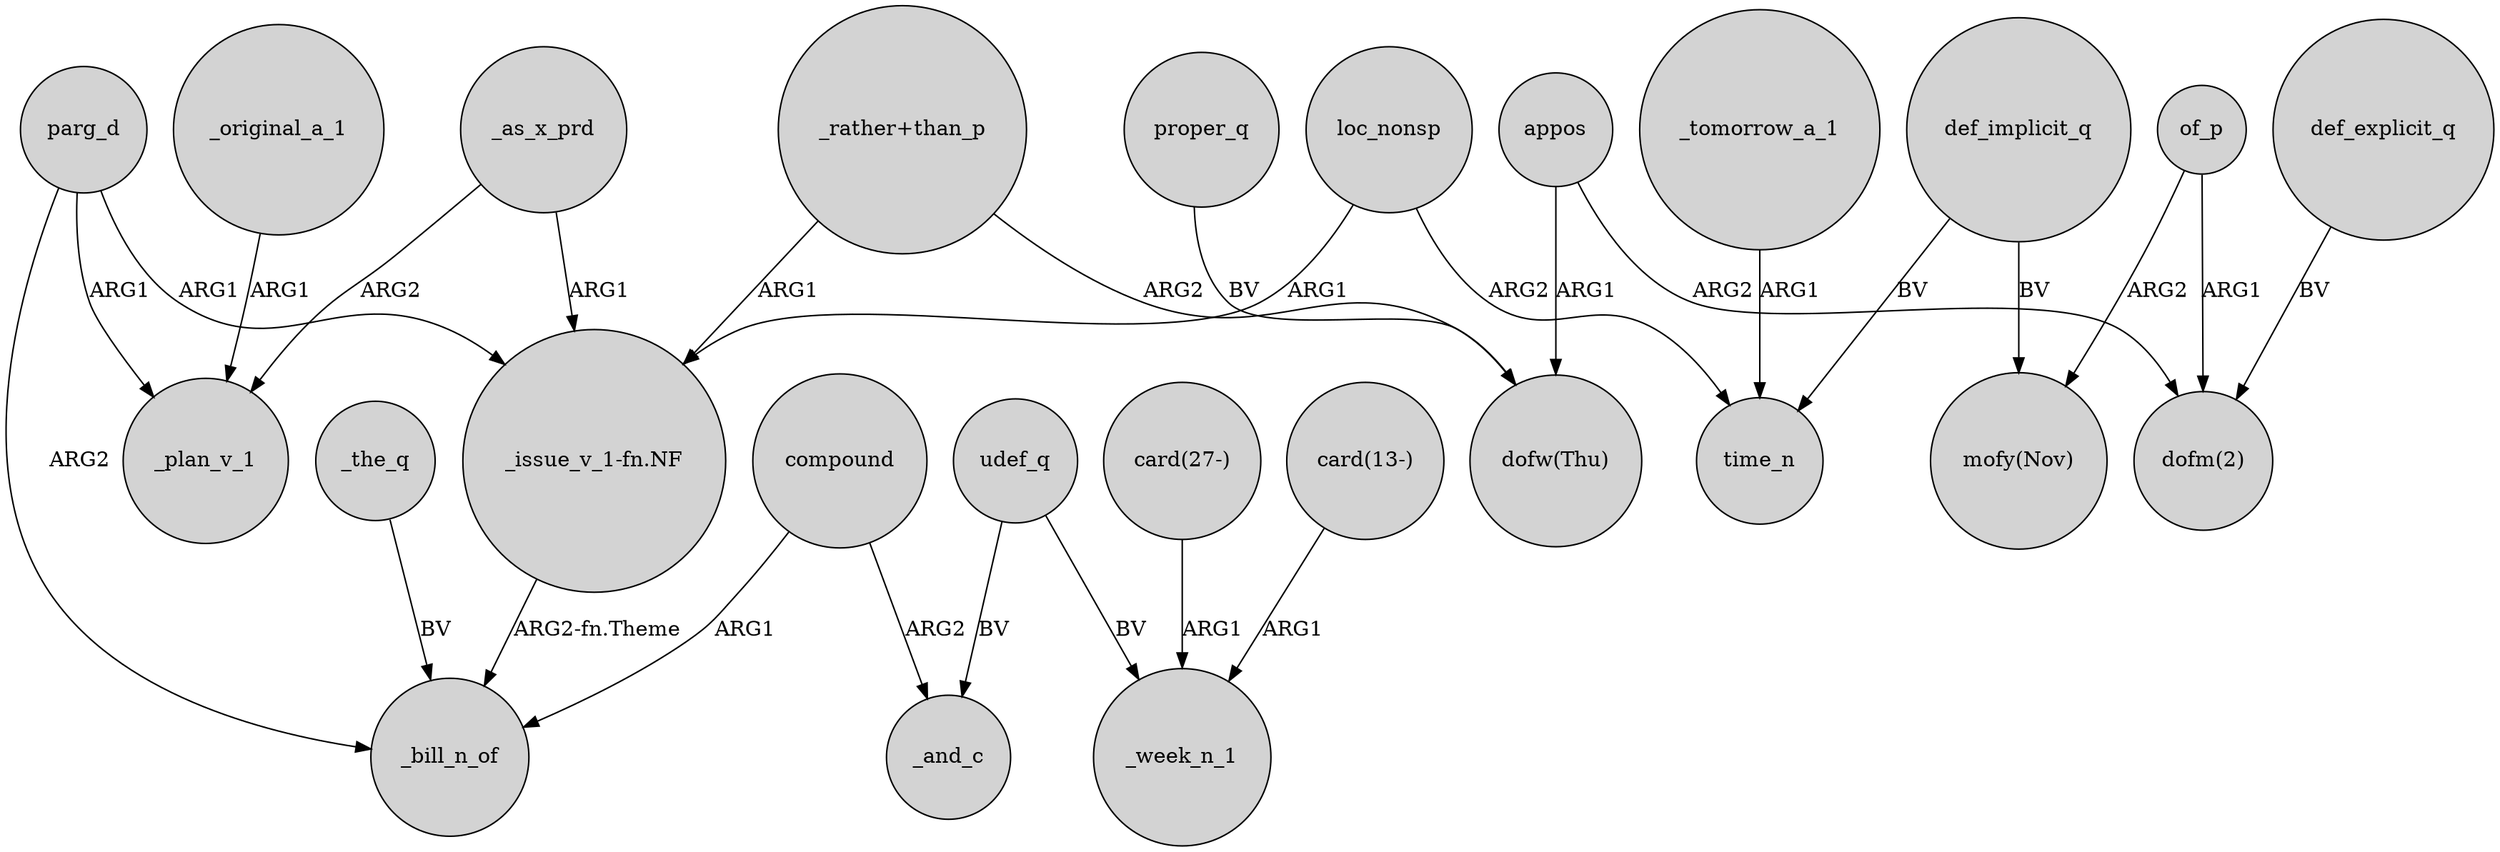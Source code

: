 digraph {
	node [shape=circle style=filled]
	loc_nonsp -> "_issue_v_1-fn.NF" [label=ARG1]
	_the_q -> _bill_n_of [label=BV]
	_tomorrow_a_1 -> time_n [label=ARG1]
	compound -> _bill_n_of [label=ARG1]
	"_rather+than_p" -> "dofw(Thu)" [label=ARG2]
	parg_d -> _plan_v_1 [label=ARG1]
	"card(27-)" -> _week_n_1 [label=ARG1]
	appos -> "dofm(2)" [label=ARG2]
	of_p -> "dofm(2)" [label=ARG1]
	parg_d -> _bill_n_of [label=ARG2]
	loc_nonsp -> time_n [label=ARG2]
	compound -> _and_c [label=ARG2]
	parg_d -> "_issue_v_1-fn.NF" [label=ARG1]
	_as_x_prd -> "_issue_v_1-fn.NF" [label=ARG1]
	udef_q -> _week_n_1 [label=BV]
	_as_x_prd -> _plan_v_1 [label=ARG2]
	proper_q -> "dofw(Thu)" [label=BV]
	"_issue_v_1-fn.NF" -> _bill_n_of [label="ARG2-fn.Theme"]
	def_explicit_q -> "dofm(2)" [label=BV]
	appos -> "dofw(Thu)" [label=ARG1]
	"_rather+than_p" -> "_issue_v_1-fn.NF" [label=ARG1]
	of_p -> "mofy(Nov)" [label=ARG2]
	def_implicit_q -> "mofy(Nov)" [label=BV]
	_original_a_1 -> _plan_v_1 [label=ARG1]
	udef_q -> _and_c [label=BV]
	"card(13-)" -> _week_n_1 [label=ARG1]
	def_implicit_q -> time_n [label=BV]
}
